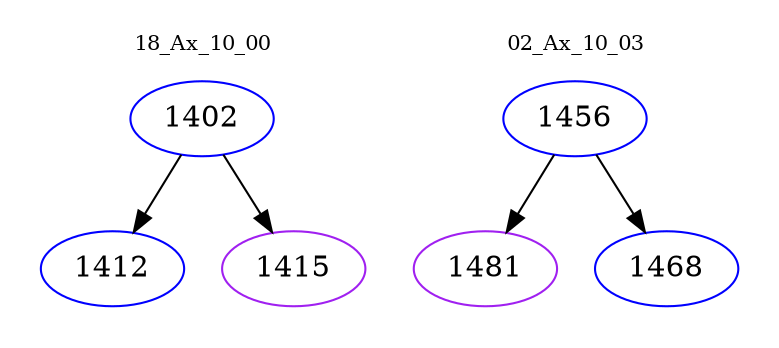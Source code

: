 digraph{
subgraph cluster_0 {
color = white
label = "18_Ax_10_00";
fontsize=10;
T0_1402 [label="1402", color="blue"]
T0_1402 -> T0_1412 [color="black"]
T0_1412 [label="1412", color="blue"]
T0_1402 -> T0_1415 [color="black"]
T0_1415 [label="1415", color="purple"]
}
subgraph cluster_1 {
color = white
label = "02_Ax_10_03";
fontsize=10;
T1_1456 [label="1456", color="blue"]
T1_1456 -> T1_1481 [color="black"]
T1_1481 [label="1481", color="purple"]
T1_1456 -> T1_1468 [color="black"]
T1_1468 [label="1468", color="blue"]
}
}
